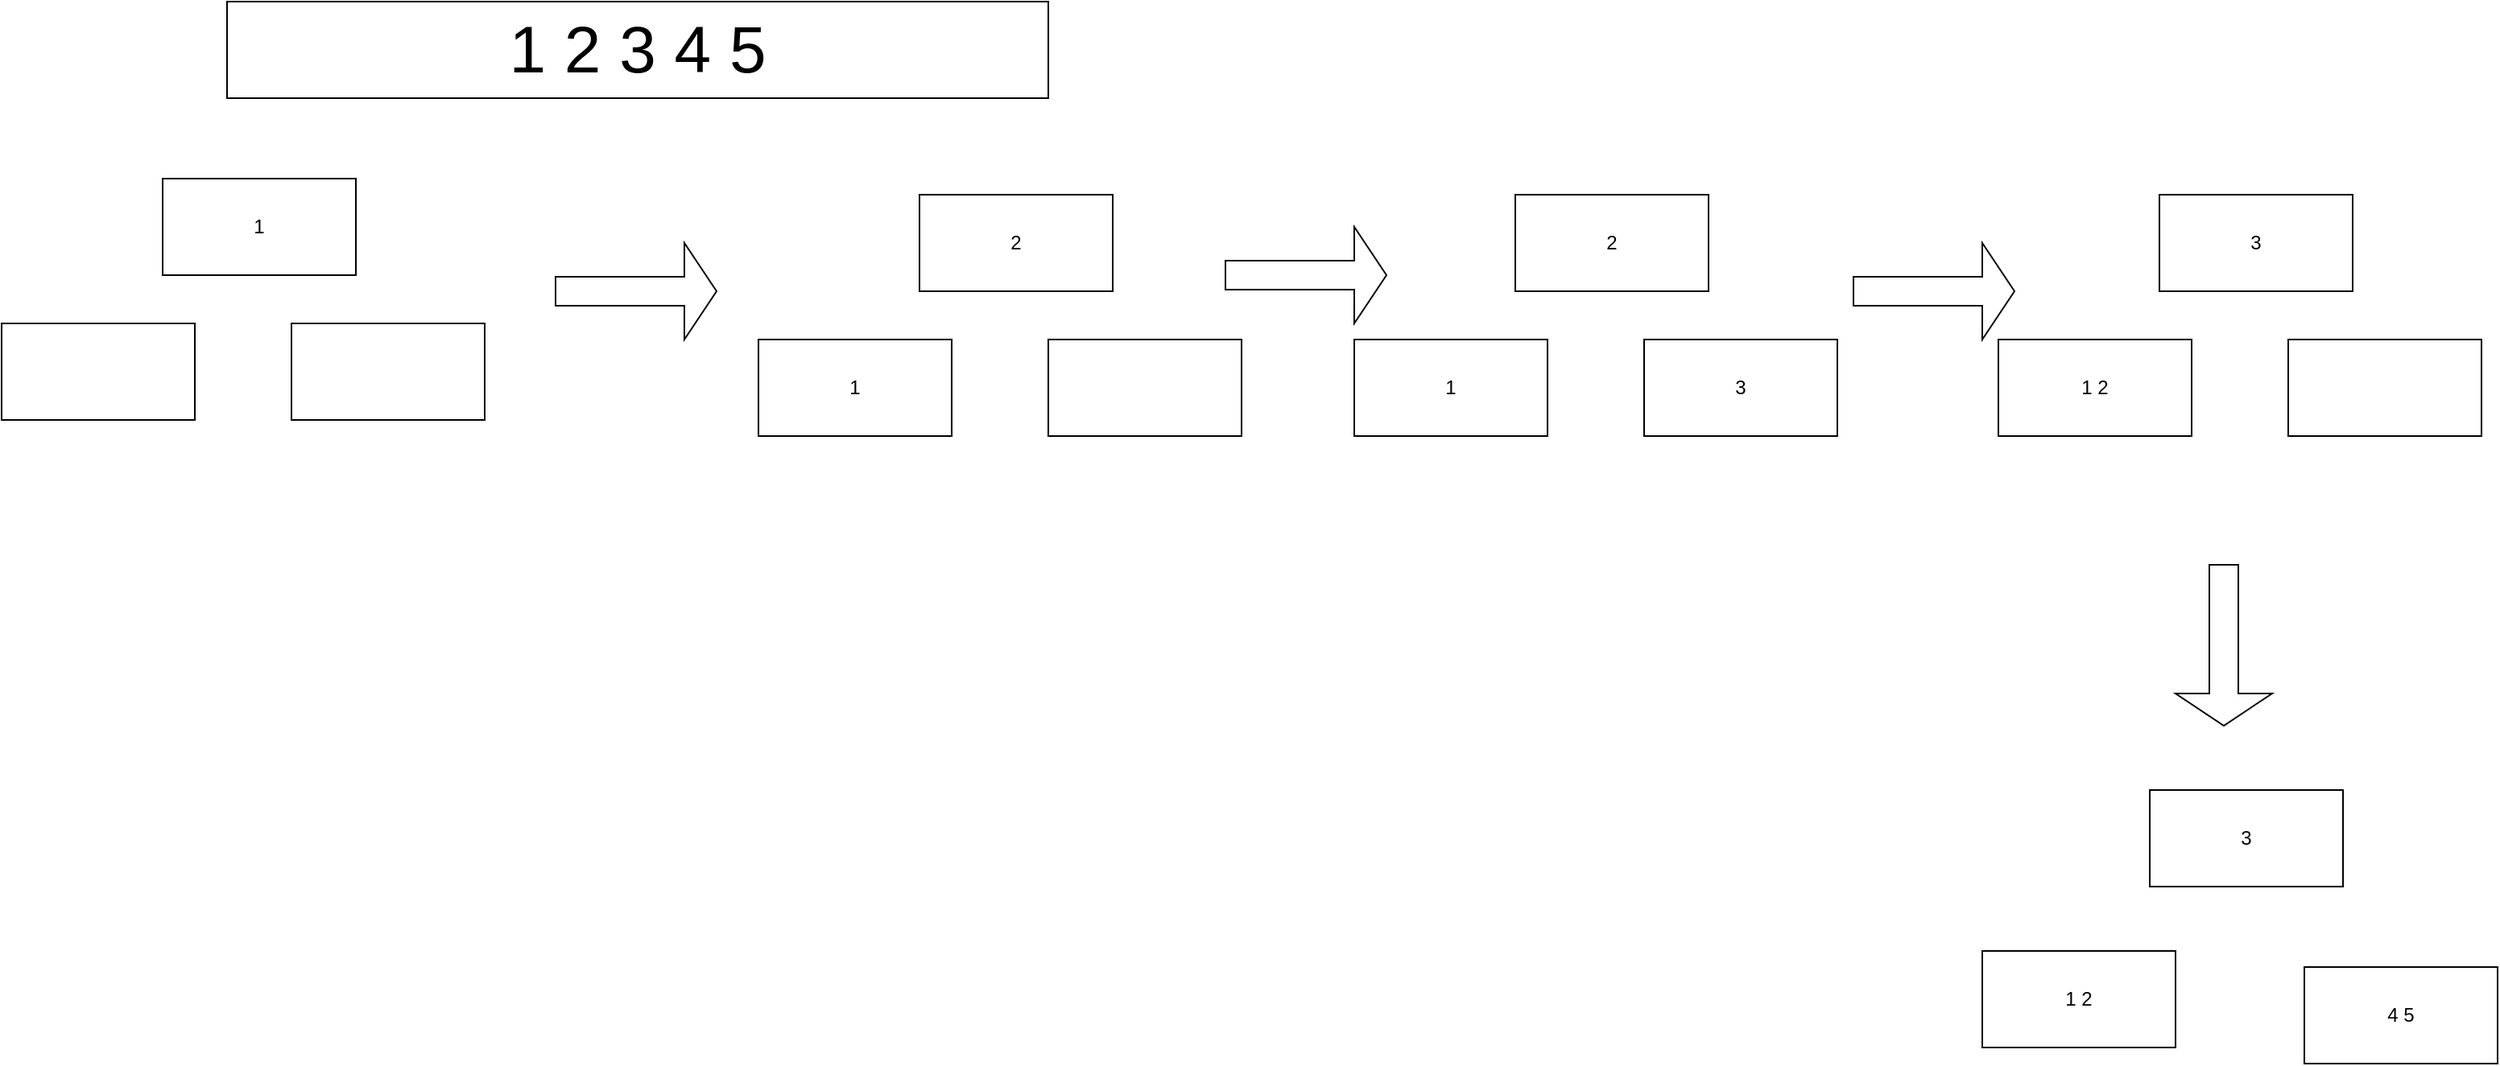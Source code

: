 <mxfile>
    <diagram id="5ij_zh5sBFSjY-CSexP-" name="Page-1">
        <mxGraphModel dx="1552" dy="1150" grid="1" gridSize="10" guides="1" tooltips="1" connect="1" arrows="1" fold="1" page="1" pageScale="1" pageWidth="827" pageHeight="1169" math="0" shadow="0">
            <root>
                <mxCell id="0"/>
                <mxCell id="1" parent="0"/>
                <mxCell id="2" value="&lt;font style=&quot;font-size: 41px&quot;&gt;1 2 3 4 5&lt;/font&gt;" style="rounded=0;whiteSpace=wrap;html=1;" vertex="1" parent="1">
                    <mxGeometry x="160" y="120" width="510" height="60" as="geometry"/>
                </mxCell>
                <mxCell id="3" value="1" style="rounded=0;whiteSpace=wrap;html=1;" vertex="1" parent="1">
                    <mxGeometry x="120" y="230" width="120" height="60" as="geometry"/>
                </mxCell>
                <mxCell id="5" value="" style="rounded=0;whiteSpace=wrap;html=1;" vertex="1" parent="1">
                    <mxGeometry x="200" y="320" width="120" height="60" as="geometry"/>
                </mxCell>
                <mxCell id="6" value="" style="rounded=0;whiteSpace=wrap;html=1;" vertex="1" parent="1">
                    <mxGeometry x="20" y="320" width="120" height="60" as="geometry"/>
                </mxCell>
                <mxCell id="8" value="" style="shape=singleArrow;whiteSpace=wrap;html=1;" vertex="1" parent="1">
                    <mxGeometry x="364" y="270" width="100" height="60" as="geometry"/>
                </mxCell>
                <mxCell id="9" value="2" style="rounded=0;whiteSpace=wrap;html=1;" vertex="1" parent="1">
                    <mxGeometry x="590" y="240" width="120" height="60" as="geometry"/>
                </mxCell>
                <mxCell id="10" value="" style="rounded=0;whiteSpace=wrap;html=1;" vertex="1" parent="1">
                    <mxGeometry x="670" y="330" width="120" height="60" as="geometry"/>
                </mxCell>
                <mxCell id="11" value="1" style="rounded=0;whiteSpace=wrap;html=1;" vertex="1" parent="1">
                    <mxGeometry x="490" y="330" width="120" height="60" as="geometry"/>
                </mxCell>
                <mxCell id="12" value="2" style="rounded=0;whiteSpace=wrap;html=1;" vertex="1" parent="1">
                    <mxGeometry x="960" y="240" width="120" height="60" as="geometry"/>
                </mxCell>
                <mxCell id="13" value="3&lt;span style=&quot;color: rgba(0 , 0 , 0 , 0) ; font-family: monospace ; font-size: 0px&quot;&gt;%3CmxGraphModel%3E%3Croot%3E%3CmxCell%20id%3D%220%22%2F%3E%3CmxCell%20id%3D%221%22%20parent%3D%220%22%2F%3E%3CmxCell%20id%3D%222%22%20value%3D%221%22%20style%3D%22rounded%3D0%3BwhiteSpace%3Dwrap%3Bhtml%3D1%3B%22%20vertex%3D%221%22%20parent%3D%221%22%3E%3CmxGeometry%20x%3D%22120%22%20y%3D%22230%22%20width%3D%22120%22%20height%3D%2260%22%20as%3D%22geometry%22%2F%3E%3C%2FmxCell%3E%3CmxCell%20id%3D%223%22%20value%3D%22%22%20style%3D%22rounded%3D0%3BwhiteSpace%3Dwrap%3Bhtml%3D1%3B%22%20vertex%3D%221%22%20parent%3D%221%22%3E%3CmxGeometry%20x%3D%22200%22%20y%3D%22320%22%20width%3D%22120%22%20height%3D%2260%22%20as%3D%22geometry%22%2F%3E%3C%2FmxCell%3E%3CmxCell%20id%3D%224%22%20value%3D%22%22%20style%3D%22rounded%3D0%3BwhiteSpace%3Dwrap%3Bhtml%3D1%3B%22%20vertex%3D%221%22%20parent%3D%221%22%3E%3CmxGeometry%20x%3D%2220%22%20y%3D%22320%22%20width%3D%22120%22%20height%3D%2260%22%20as%3D%22geometry%22%2F%3E%3C%2FmxCell%3E%3C%2Froot%3E%3C%2FmxGraphModel%3E&lt;/span&gt;" style="rounded=0;whiteSpace=wrap;html=1;" vertex="1" parent="1">
                    <mxGeometry x="1040" y="330" width="120" height="60" as="geometry"/>
                </mxCell>
                <mxCell id="14" value="1" style="rounded=0;whiteSpace=wrap;html=1;" vertex="1" parent="1">
                    <mxGeometry x="860" y="330" width="120" height="60" as="geometry"/>
                </mxCell>
                <mxCell id="15" value="3" style="rounded=0;whiteSpace=wrap;html=1;" vertex="1" parent="1">
                    <mxGeometry x="1354" y="610" width="120" height="60" as="geometry"/>
                </mxCell>
                <mxCell id="16" value="4 5" style="rounded=0;whiteSpace=wrap;html=1;" vertex="1" parent="1">
                    <mxGeometry x="1450" y="720" width="120" height="60" as="geometry"/>
                </mxCell>
                <mxCell id="17" value="1 2" style="rounded=0;whiteSpace=wrap;html=1;" vertex="1" parent="1">
                    <mxGeometry x="1250" y="710" width="120" height="60" as="geometry"/>
                </mxCell>
                <mxCell id="18" value="3" style="rounded=0;whiteSpace=wrap;html=1;" vertex="1" parent="1">
                    <mxGeometry x="1360" y="240" width="120" height="60" as="geometry"/>
                </mxCell>
                <mxCell id="19" value="" style="rounded=0;whiteSpace=wrap;html=1;" vertex="1" parent="1">
                    <mxGeometry x="1440" y="330" width="120" height="60" as="geometry"/>
                </mxCell>
                <mxCell id="20" value="1 2" style="rounded=0;whiteSpace=wrap;html=1;" vertex="1" parent="1">
                    <mxGeometry x="1260" y="330" width="120" height="60" as="geometry"/>
                </mxCell>
                <mxCell id="26" value="" style="shape=singleArrow;whiteSpace=wrap;html=1;rotation=90;" vertex="1" parent="1">
                    <mxGeometry x="1350" y="490" width="100" height="60" as="geometry"/>
                </mxCell>
                <mxCell id="27" value="" style="shape=singleArrow;whiteSpace=wrap;html=1;" vertex="1" parent="1">
                    <mxGeometry x="1170" y="270" width="100" height="60" as="geometry"/>
                </mxCell>
                <mxCell id="28" value="" style="shape=singleArrow;whiteSpace=wrap;html=1;" vertex="1" parent="1">
                    <mxGeometry x="780" y="260" width="100" height="60" as="geometry"/>
                </mxCell>
            </root>
        </mxGraphModel>
    </diagram>
</mxfile>